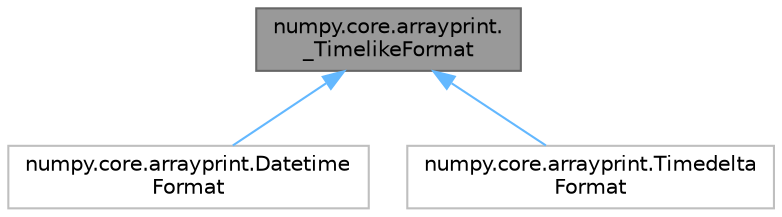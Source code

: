 digraph "numpy.core.arrayprint._TimelikeFormat"
{
 // LATEX_PDF_SIZE
  bgcolor="transparent";
  edge [fontname=Helvetica,fontsize=10,labelfontname=Helvetica,labelfontsize=10];
  node [fontname=Helvetica,fontsize=10,shape=box,height=0.2,width=0.4];
  Node1 [id="Node000001",label="numpy.core.arrayprint.\l_TimelikeFormat",height=0.2,width=0.4,color="gray40", fillcolor="grey60", style="filled", fontcolor="black",tooltip=" "];
  Node1 -> Node2 [id="edge1_Node000001_Node000002",dir="back",color="steelblue1",style="solid",tooltip=" "];
  Node2 [id="Node000002",label="numpy.core.arrayprint.Datetime\lFormat",height=0.2,width=0.4,color="grey75", fillcolor="white", style="filled",URL="$d3/d59/classnumpy_1_1core_1_1arrayprint_1_1DatetimeFormat.html",tooltip=" "];
  Node1 -> Node3 [id="edge2_Node000001_Node000003",dir="back",color="steelblue1",style="solid",tooltip=" "];
  Node3 [id="Node000003",label="numpy.core.arrayprint.Timedelta\lFormat",height=0.2,width=0.4,color="grey75", fillcolor="white", style="filled",URL="$de/d21/classnumpy_1_1core_1_1arrayprint_1_1TimedeltaFormat.html",tooltip=" "];
}
